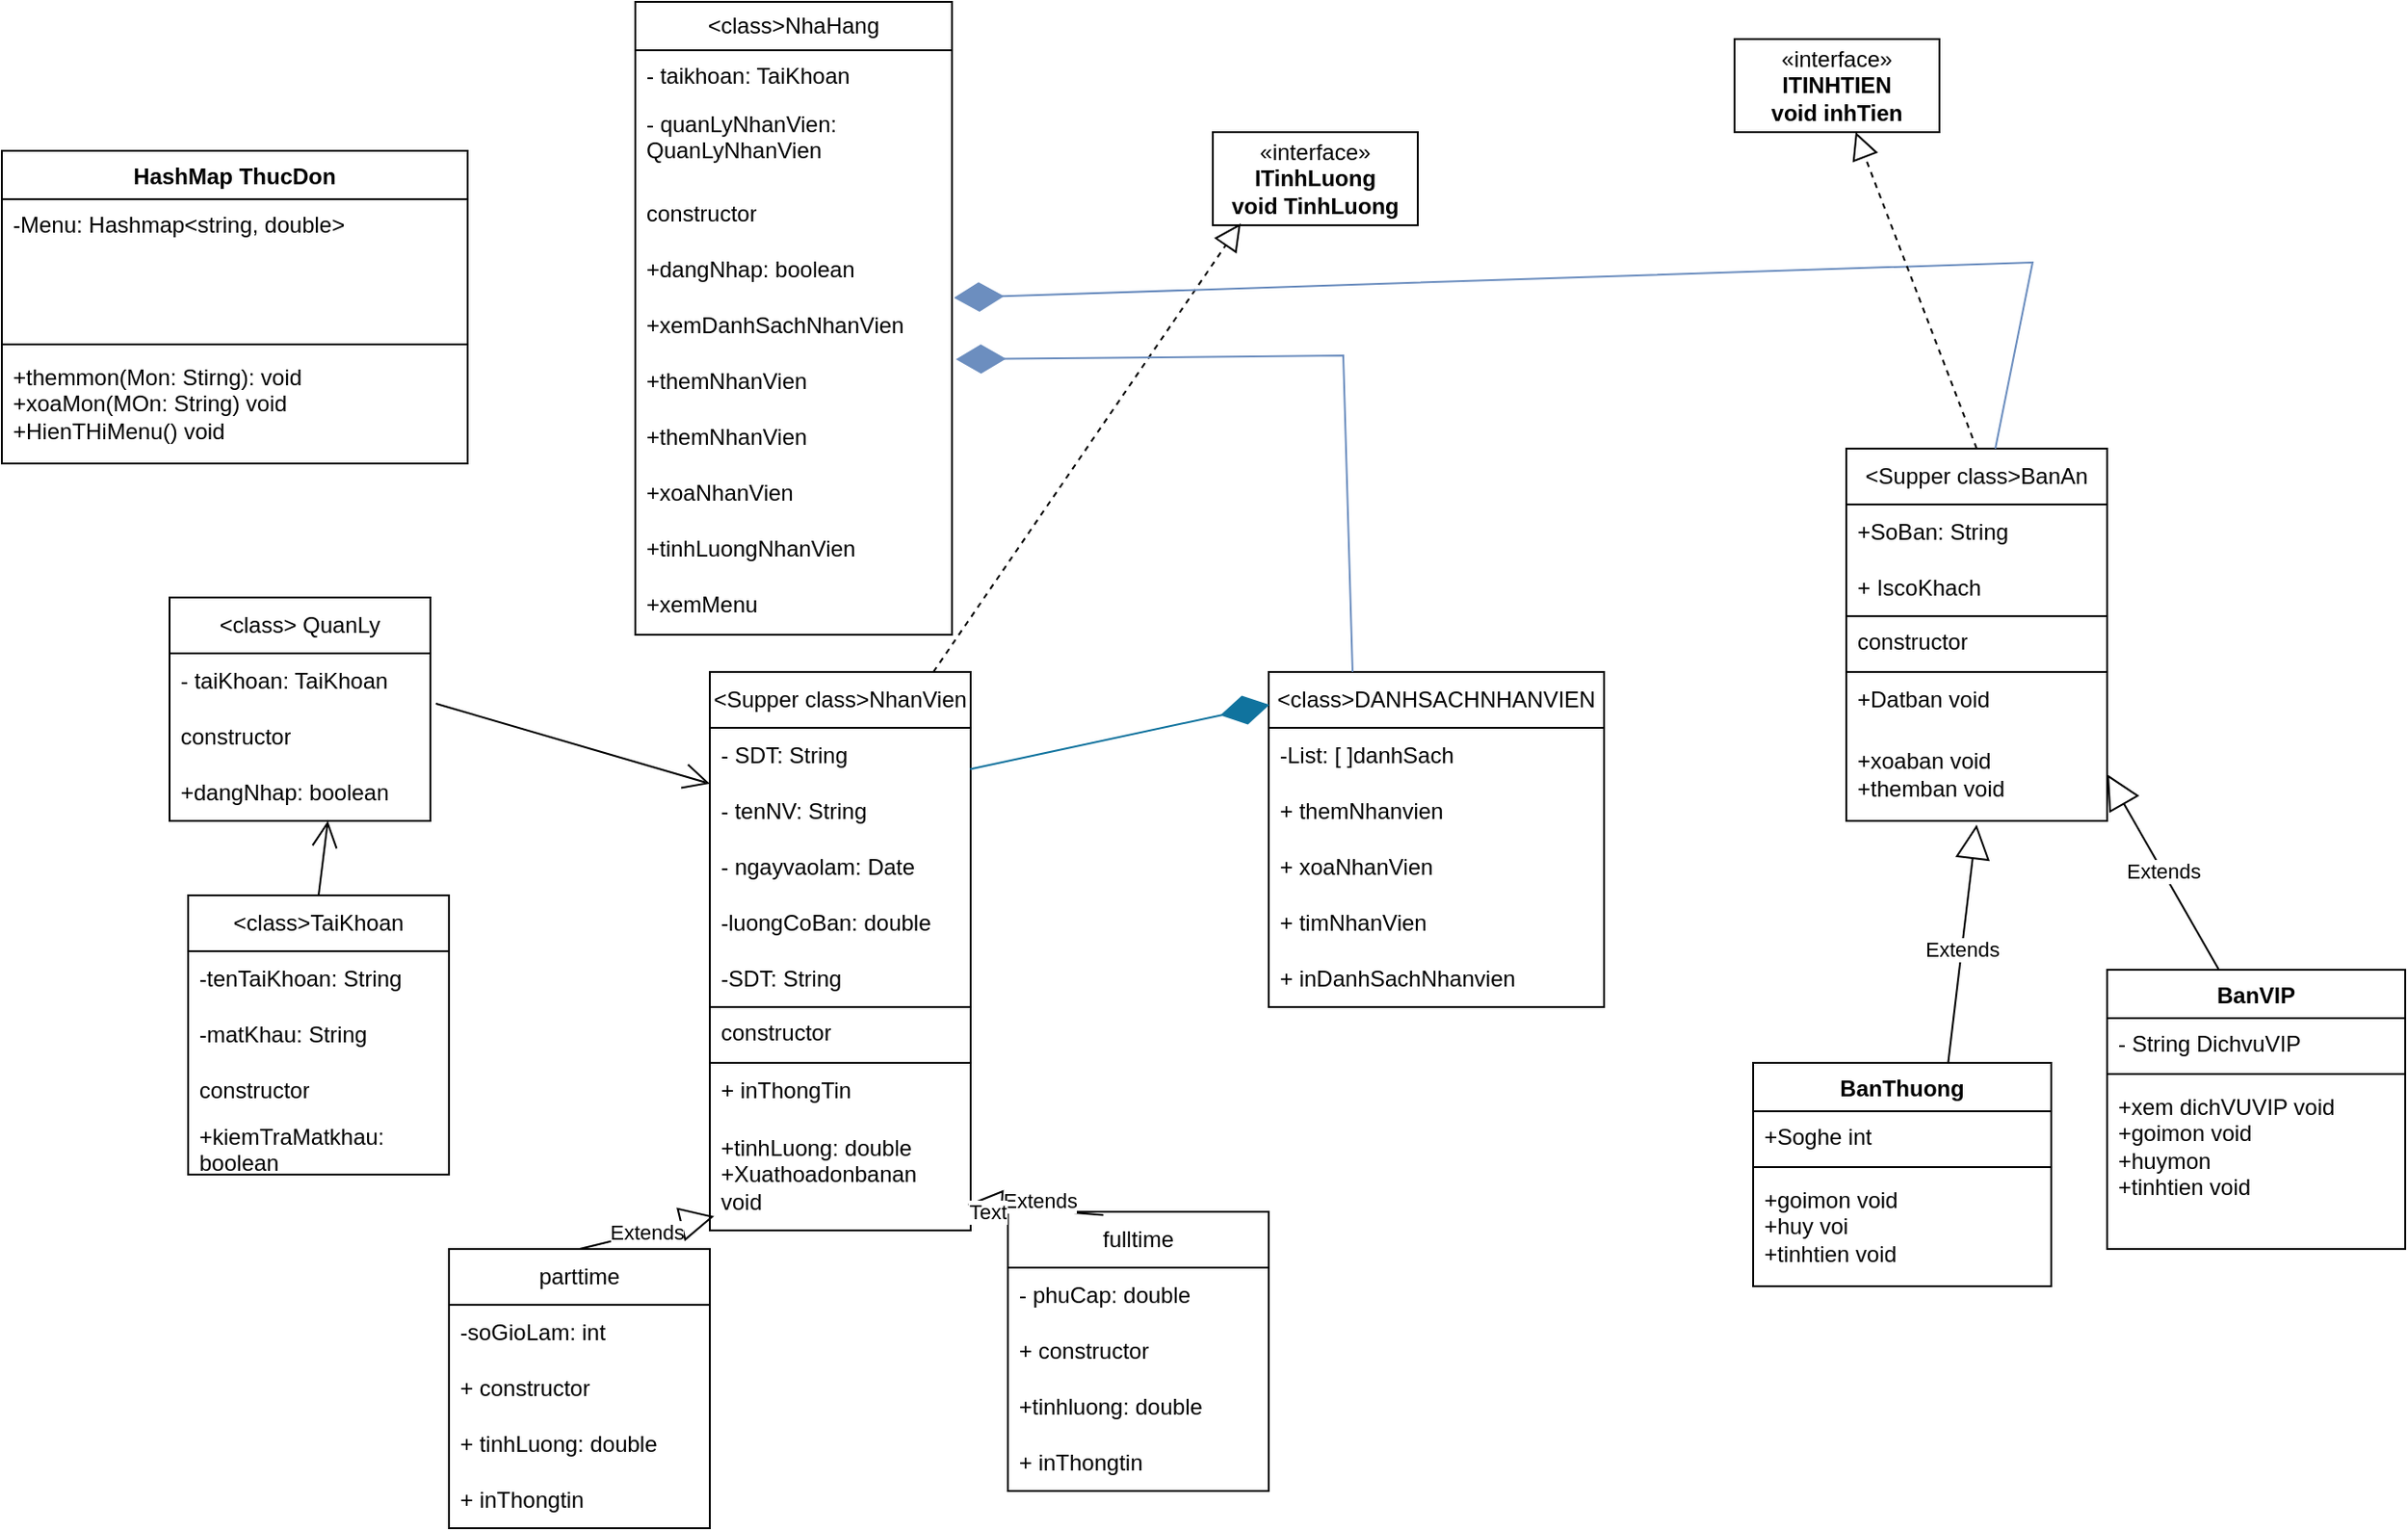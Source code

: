 <mxfile version="25.0.3">
  <diagram name="Trang-1" id="LULvLW1KIduPpgqFY6G2">
    <mxGraphModel dx="1184" dy="625" grid="1" gridSize="10" guides="1" tooltips="1" connect="1" arrows="1" fold="1" page="1" pageScale="1" pageWidth="1654" pageHeight="2336" math="0" shadow="0">
      <root>
        <mxCell id="0" />
        <mxCell id="1" parent="0" />
        <mxCell id="olPiNj3pjFvJZjpQiCiZ-9" value="" style="group" parent="1" vertex="1" connectable="0">
          <mxGeometry x="250" y="50" width="770" height="820" as="geometry" />
        </mxCell>
        <mxCell id="4YUMYSHRzpaiUrm7RpP6-1" value="&amp;lt;Supper class&amp;gt;NhanVien" style="swimlane;fontStyle=0;childLayout=stackLayout;horizontal=1;startSize=30;horizontalStack=0;resizeParent=1;resizeParentMax=0;resizeLast=0;collapsible=1;marginBottom=0;whiteSpace=wrap;html=1;" parent="olPiNj3pjFvJZjpQiCiZ-9" vertex="1">
          <mxGeometry x="290" y="360" width="140" height="300" as="geometry" />
        </mxCell>
        <mxCell id="4YUMYSHRzpaiUrm7RpP6-2" value="- SDT: String" style="text;strokeColor=none;fillColor=none;align=left;verticalAlign=middle;spacingLeft=4;spacingRight=4;overflow=hidden;points=[[0,0.5],[1,0.5]];portConstraint=eastwest;rotatable=0;whiteSpace=wrap;html=1;" parent="4YUMYSHRzpaiUrm7RpP6-1" vertex="1">
          <mxGeometry y="30" width="140" height="30" as="geometry" />
        </mxCell>
        <mxCell id="4YUMYSHRzpaiUrm7RpP6-3" value="- tenNV: String" style="text;strokeColor=none;fillColor=none;align=left;verticalAlign=middle;spacingLeft=4;spacingRight=4;overflow=hidden;points=[[0,0.5],[1,0.5]];portConstraint=eastwest;rotatable=0;whiteSpace=wrap;html=1;" parent="4YUMYSHRzpaiUrm7RpP6-1" vertex="1">
          <mxGeometry y="60" width="140" height="30" as="geometry" />
        </mxCell>
        <mxCell id="olPiNj3pjFvJZjpQiCiZ-5" value="" style="endArrow=open;endFill=1;endSize=12;html=1;rounded=0;entryX=0.607;entryY=1;entryDx=0;entryDy=0;entryPerimeter=0;exitX=1.021;exitY=-0.1;exitDx=0;exitDy=0;exitPerimeter=0;" parent="4YUMYSHRzpaiUrm7RpP6-1" source="4YUMYSHRzpaiUrm7RpP6-36" edge="1">
          <mxGeometry width="160" relative="1" as="geometry">
            <mxPoint x="5" y="130" as="sourcePoint" />
            <mxPoint y="60" as="targetPoint" />
          </mxGeometry>
        </mxCell>
        <mxCell id="4YUMYSHRzpaiUrm7RpP6-18" value="- ngayvaolam: Date" style="text;strokeColor=none;fillColor=none;align=left;verticalAlign=middle;spacingLeft=4;spacingRight=4;overflow=hidden;points=[[0,0.5],[1,0.5]];portConstraint=eastwest;rotatable=0;whiteSpace=wrap;html=1;" parent="4YUMYSHRzpaiUrm7RpP6-1" vertex="1">
          <mxGeometry y="90" width="140" height="30" as="geometry" />
        </mxCell>
        <mxCell id="4YUMYSHRzpaiUrm7RpP6-19" value="-luongCoBan: double" style="text;strokeColor=none;fillColor=none;align=left;verticalAlign=middle;spacingLeft=4;spacingRight=4;overflow=hidden;points=[[0,0.5],[1,0.5]];portConstraint=eastwest;rotatable=0;whiteSpace=wrap;html=1;" parent="4YUMYSHRzpaiUrm7RpP6-1" vertex="1">
          <mxGeometry y="120" width="140" height="30" as="geometry" />
        </mxCell>
        <mxCell id="4YUMYSHRzpaiUrm7RpP6-20" value="-SDT: String" style="text;strokeColor=none;fillColor=none;align=left;verticalAlign=middle;spacingLeft=4;spacingRight=4;overflow=hidden;points=[[0,0.5],[1,0.5]];portConstraint=eastwest;rotatable=0;whiteSpace=wrap;html=1;" parent="4YUMYSHRzpaiUrm7RpP6-1" vertex="1">
          <mxGeometry y="150" width="140" height="30" as="geometry" />
        </mxCell>
        <mxCell id="4YUMYSHRzpaiUrm7RpP6-21" value="constructor" style="text;strokeColor=default;fillColor=none;align=left;verticalAlign=top;spacingLeft=4;spacingRight=4;overflow=hidden;points=[[0,0.5],[1,0.5]];portConstraint=eastwest;rotatable=0;whiteSpace=wrap;html=1;" parent="4YUMYSHRzpaiUrm7RpP6-1" vertex="1">
          <mxGeometry y="180" width="140" height="30" as="geometry" />
        </mxCell>
        <mxCell id="4YUMYSHRzpaiUrm7RpP6-23" value="+ inThongTin" style="text;strokeColor=none;fillColor=none;align=left;verticalAlign=middle;spacingLeft=4;spacingRight=4;overflow=hidden;points=[[0,0.5],[1,0.5]];portConstraint=eastwest;rotatable=0;whiteSpace=wrap;html=1;" parent="4YUMYSHRzpaiUrm7RpP6-1" vertex="1">
          <mxGeometry y="210" width="140" height="30" as="geometry" />
        </mxCell>
        <mxCell id="4YUMYSHRzpaiUrm7RpP6-22" value="+tinhLuong: double&lt;div&gt;+Xuathoadonbanan void&lt;/div&gt;" style="text;strokeColor=none;fillColor=none;align=left;verticalAlign=middle;spacingLeft=4;spacingRight=4;overflow=hidden;points=[[0,0.5],[1,0.5]];portConstraint=eastwest;rotatable=0;whiteSpace=wrap;html=1;" parent="4YUMYSHRzpaiUrm7RpP6-1" vertex="1">
          <mxGeometry y="240" width="140" height="60" as="geometry" />
        </mxCell>
        <mxCell id="4YUMYSHRzpaiUrm7RpP6-5" value="parttime" style="swimlane;fontStyle=0;childLayout=stackLayout;horizontal=1;startSize=30;horizontalStack=0;resizeParent=1;resizeParentMax=0;resizeLast=0;collapsible=1;marginBottom=0;whiteSpace=wrap;html=1;" parent="olPiNj3pjFvJZjpQiCiZ-9" vertex="1">
          <mxGeometry x="150" y="670" width="140" height="150" as="geometry" />
        </mxCell>
        <mxCell id="4YUMYSHRzpaiUrm7RpP6-6" value="-soGioLam: int" style="text;strokeColor=none;fillColor=none;align=left;verticalAlign=middle;spacingLeft=4;spacingRight=4;overflow=hidden;points=[[0,0.5],[1,0.5]];portConstraint=eastwest;rotatable=0;whiteSpace=wrap;html=1;" parent="4YUMYSHRzpaiUrm7RpP6-5" vertex="1">
          <mxGeometry y="30" width="140" height="30" as="geometry" />
        </mxCell>
        <mxCell id="4YUMYSHRzpaiUrm7RpP6-7" value="+ constructor" style="text;strokeColor=none;fillColor=none;align=left;verticalAlign=middle;spacingLeft=4;spacingRight=4;overflow=hidden;points=[[0,0.5],[1,0.5]];portConstraint=eastwest;rotatable=0;whiteSpace=wrap;html=1;" parent="4YUMYSHRzpaiUrm7RpP6-5" vertex="1">
          <mxGeometry y="60" width="140" height="30" as="geometry" />
        </mxCell>
        <mxCell id="4YUMYSHRzpaiUrm7RpP6-17" value="+ tinhLuong: double" style="text;strokeColor=none;fillColor=none;align=left;verticalAlign=middle;spacingLeft=4;spacingRight=4;overflow=hidden;points=[[0,0.5],[1,0.5]];portConstraint=eastwest;rotatable=0;whiteSpace=wrap;html=1;" parent="4YUMYSHRzpaiUrm7RpP6-5" vertex="1">
          <mxGeometry y="90" width="140" height="30" as="geometry" />
        </mxCell>
        <mxCell id="4YUMYSHRzpaiUrm7RpP6-8" value="+ inThongtin" style="text;strokeColor=none;fillColor=none;align=left;verticalAlign=middle;spacingLeft=4;spacingRight=4;overflow=hidden;points=[[0,0.5],[1,0.5]];portConstraint=eastwest;rotatable=0;whiteSpace=wrap;html=1;" parent="4YUMYSHRzpaiUrm7RpP6-5" vertex="1">
          <mxGeometry y="120" width="140" height="30" as="geometry" />
        </mxCell>
        <mxCell id="4YUMYSHRzpaiUrm7RpP6-9" value="fulltime" style="swimlane;fontStyle=0;childLayout=stackLayout;horizontal=1;startSize=30;horizontalStack=0;resizeParent=1;resizeParentMax=0;resizeLast=0;collapsible=1;marginBottom=0;whiteSpace=wrap;html=1;" parent="olPiNj3pjFvJZjpQiCiZ-9" vertex="1">
          <mxGeometry x="450" y="650" width="140" height="150" as="geometry" />
        </mxCell>
        <mxCell id="4YUMYSHRzpaiUrm7RpP6-10" value="- phuCap: double" style="text;strokeColor=none;fillColor=none;align=left;verticalAlign=middle;spacingLeft=4;spacingRight=4;overflow=hidden;points=[[0,0.5],[1,0.5]];portConstraint=eastwest;rotatable=0;whiteSpace=wrap;html=1;" parent="4YUMYSHRzpaiUrm7RpP6-9" vertex="1">
          <mxGeometry y="30" width="140" height="30" as="geometry" />
        </mxCell>
        <mxCell id="4YUMYSHRzpaiUrm7RpP6-11" value="+ constructor" style="text;strokeColor=none;fillColor=none;align=left;verticalAlign=middle;spacingLeft=4;spacingRight=4;overflow=hidden;points=[[0,0.5],[1,0.5]];portConstraint=eastwest;rotatable=0;whiteSpace=wrap;html=1;" parent="4YUMYSHRzpaiUrm7RpP6-9" vertex="1">
          <mxGeometry y="60" width="140" height="30" as="geometry" />
        </mxCell>
        <mxCell id="4YUMYSHRzpaiUrm7RpP6-12" value="+tinhluong: double" style="text;strokeColor=none;fillColor=none;align=left;verticalAlign=middle;spacingLeft=4;spacingRight=4;overflow=hidden;points=[[0,0.5],[1,0.5]];portConstraint=eastwest;rotatable=0;whiteSpace=wrap;html=1;" parent="4YUMYSHRzpaiUrm7RpP6-9" vertex="1">
          <mxGeometry y="90" width="140" height="30" as="geometry" />
        </mxCell>
        <mxCell id="4YUMYSHRzpaiUrm7RpP6-15" value="+ inThongtin" style="text;strokeColor=none;fillColor=none;align=left;verticalAlign=middle;spacingLeft=4;spacingRight=4;overflow=hidden;points=[[0,0.5],[1,0.5]];portConstraint=eastwest;rotatable=0;whiteSpace=wrap;html=1;" parent="4YUMYSHRzpaiUrm7RpP6-9" vertex="1">
          <mxGeometry y="120" width="140" height="30" as="geometry" />
        </mxCell>
        <mxCell id="4YUMYSHRzpaiUrm7RpP6-24" value="&amp;lt;class&amp;gt;DANHSACHNHANVIEN" style="swimlane;fontStyle=0;childLayout=stackLayout;horizontal=1;startSize=30;horizontalStack=0;resizeParent=1;resizeParentMax=0;resizeLast=0;collapsible=1;marginBottom=0;whiteSpace=wrap;html=1;" parent="olPiNj3pjFvJZjpQiCiZ-9" vertex="1">
          <mxGeometry x="590" y="360" width="180" height="180" as="geometry" />
        </mxCell>
        <mxCell id="4YUMYSHRzpaiUrm7RpP6-25" value="-List: [ ]danhSach" style="text;strokeColor=none;fillColor=none;align=left;verticalAlign=middle;spacingLeft=4;spacingRight=4;overflow=hidden;points=[[0,0.5],[1,0.5]];portConstraint=eastwest;rotatable=0;whiteSpace=wrap;html=1;" parent="4YUMYSHRzpaiUrm7RpP6-24" vertex="1">
          <mxGeometry y="30" width="180" height="30" as="geometry" />
        </mxCell>
        <mxCell id="4YUMYSHRzpaiUrm7RpP6-26" value="+ themNhanvien" style="text;strokeColor=none;fillColor=none;align=left;verticalAlign=middle;spacingLeft=4;spacingRight=4;overflow=hidden;points=[[0,0.5],[1,0.5]];portConstraint=eastwest;rotatable=0;whiteSpace=wrap;html=1;" parent="4YUMYSHRzpaiUrm7RpP6-24" vertex="1">
          <mxGeometry y="60" width="180" height="30" as="geometry" />
        </mxCell>
        <mxCell id="4YUMYSHRzpaiUrm7RpP6-27" value="+ xoaNhanVien&lt;span style=&quot;white-space: pre;&quot;&gt;&#x9;&lt;/span&gt;" style="text;strokeColor=none;fillColor=none;align=left;verticalAlign=middle;spacingLeft=4;spacingRight=4;overflow=hidden;points=[[0,0.5],[1,0.5]];portConstraint=eastwest;rotatable=0;whiteSpace=wrap;html=1;" parent="4YUMYSHRzpaiUrm7RpP6-24" vertex="1">
          <mxGeometry y="90" width="180" height="30" as="geometry" />
        </mxCell>
        <mxCell id="4YUMYSHRzpaiUrm7RpP6-28" value="+ timNhanVien" style="text;strokeColor=none;fillColor=none;align=left;verticalAlign=middle;spacingLeft=4;spacingRight=4;overflow=hidden;points=[[0,0.5],[1,0.5]];portConstraint=eastwest;rotatable=0;whiteSpace=wrap;html=1;" parent="4YUMYSHRzpaiUrm7RpP6-24" vertex="1">
          <mxGeometry y="120" width="180" height="30" as="geometry" />
        </mxCell>
        <mxCell id="4YUMYSHRzpaiUrm7RpP6-29" value="+ inDanhSachNhanvien" style="text;strokeColor=none;fillColor=none;align=left;verticalAlign=middle;spacingLeft=4;spacingRight=4;overflow=hidden;points=[[0,0.5],[1,0.5]];portConstraint=eastwest;rotatable=0;whiteSpace=wrap;html=1;" parent="4YUMYSHRzpaiUrm7RpP6-24" vertex="1">
          <mxGeometry y="150" width="180" height="30" as="geometry" />
        </mxCell>
        <mxCell id="4YUMYSHRzpaiUrm7RpP6-34" value="&amp;lt;class&amp;gt; QuanLy" style="swimlane;fontStyle=0;childLayout=stackLayout;horizontal=1;startSize=30;horizontalStack=0;resizeParent=1;resizeParentMax=0;resizeLast=0;collapsible=1;marginBottom=0;whiteSpace=wrap;html=1;" parent="olPiNj3pjFvJZjpQiCiZ-9" vertex="1">
          <mxGeometry y="320" width="140" height="120" as="geometry" />
        </mxCell>
        <mxCell id="4YUMYSHRzpaiUrm7RpP6-35" value="- taiKhoan: TaiKhoan" style="text;strokeColor=none;fillColor=none;align=left;verticalAlign=middle;spacingLeft=4;spacingRight=4;overflow=hidden;points=[[0,0.5],[1,0.5]];portConstraint=eastwest;rotatable=0;whiteSpace=wrap;html=1;" parent="4YUMYSHRzpaiUrm7RpP6-34" vertex="1">
          <mxGeometry y="30" width="140" height="30" as="geometry" />
        </mxCell>
        <mxCell id="4YUMYSHRzpaiUrm7RpP6-36" value="constructor" style="text;strokeColor=none;fillColor=none;align=left;verticalAlign=middle;spacingLeft=4;spacingRight=4;overflow=hidden;points=[[0,0.5],[1,0.5]];portConstraint=eastwest;rotatable=0;whiteSpace=wrap;html=1;" parent="4YUMYSHRzpaiUrm7RpP6-34" vertex="1">
          <mxGeometry y="60" width="140" height="30" as="geometry" />
        </mxCell>
        <mxCell id="4YUMYSHRzpaiUrm7RpP6-37" value="+dangNhap: boolean" style="text;strokeColor=none;fillColor=none;align=left;verticalAlign=middle;spacingLeft=4;spacingRight=4;overflow=hidden;points=[[0,0.5],[1,0.5]];portConstraint=eastwest;rotatable=0;whiteSpace=wrap;html=1;" parent="4YUMYSHRzpaiUrm7RpP6-34" vertex="1">
          <mxGeometry y="90" width="140" height="30" as="geometry" />
        </mxCell>
        <mxCell id="4YUMYSHRzpaiUrm7RpP6-38" value="&amp;lt;class&amp;gt;TaiKhoan" style="swimlane;fontStyle=0;childLayout=stackLayout;horizontal=1;startSize=30;horizontalStack=0;resizeParent=1;resizeParentMax=0;resizeLast=0;collapsible=1;marginBottom=0;whiteSpace=wrap;html=1;" parent="olPiNj3pjFvJZjpQiCiZ-9" vertex="1">
          <mxGeometry x="10" y="480" width="140" height="150" as="geometry" />
        </mxCell>
        <mxCell id="4YUMYSHRzpaiUrm7RpP6-39" value="-tenTaiKhoan: String" style="text;strokeColor=none;fillColor=none;align=left;verticalAlign=middle;spacingLeft=4;spacingRight=4;overflow=hidden;points=[[0,0.5],[1,0.5]];portConstraint=eastwest;rotatable=0;whiteSpace=wrap;html=1;" parent="4YUMYSHRzpaiUrm7RpP6-38" vertex="1">
          <mxGeometry y="30" width="140" height="30" as="geometry" />
        </mxCell>
        <mxCell id="4YUMYSHRzpaiUrm7RpP6-40" value="-matKhau: String" style="text;strokeColor=none;fillColor=none;align=left;verticalAlign=middle;spacingLeft=4;spacingRight=4;overflow=hidden;points=[[0,0.5],[1,0.5]];portConstraint=eastwest;rotatable=0;whiteSpace=wrap;html=1;" parent="4YUMYSHRzpaiUrm7RpP6-38" vertex="1">
          <mxGeometry y="60" width="140" height="30" as="geometry" />
        </mxCell>
        <mxCell id="4YUMYSHRzpaiUrm7RpP6-43" value="constructor" style="text;strokeColor=none;fillColor=none;align=left;verticalAlign=middle;spacingLeft=4;spacingRight=4;overflow=hidden;points=[[0,0.5],[1,0.5]];portConstraint=eastwest;rotatable=0;whiteSpace=wrap;html=1;" parent="4YUMYSHRzpaiUrm7RpP6-38" vertex="1">
          <mxGeometry y="90" width="140" height="30" as="geometry" />
        </mxCell>
        <mxCell id="4YUMYSHRzpaiUrm7RpP6-41" value="+kiemTraMatkhau: boolean" style="text;strokeColor=none;fillColor=none;align=left;verticalAlign=middle;spacingLeft=4;spacingRight=4;overflow=hidden;points=[[0,0.5],[1,0.5]];portConstraint=eastwest;rotatable=0;whiteSpace=wrap;html=1;" parent="4YUMYSHRzpaiUrm7RpP6-38" vertex="1">
          <mxGeometry y="120" width="140" height="30" as="geometry" />
        </mxCell>
        <mxCell id="Eg8PruuSy8XvjrYXQFky-22" value="" style="endArrow=diamondThin;endFill=1;endSize=24;html=1;rounded=0;exitX=0.997;exitY=0.74;exitDx=0;exitDy=0;entryX=0.002;entryY=0.098;entryDx=0;entryDy=0;entryPerimeter=0;exitPerimeter=0;fillColor=#b1ddf0;strokeColor=#10739e;" parent="olPiNj3pjFvJZjpQiCiZ-9" source="4YUMYSHRzpaiUrm7RpP6-2" target="4YUMYSHRzpaiUrm7RpP6-24" edge="1">
          <mxGeometry width="160" relative="1" as="geometry">
            <mxPoint x="440" y="290" as="sourcePoint" />
            <mxPoint x="590" y="290" as="targetPoint" />
          </mxGeometry>
        </mxCell>
        <mxCell id="Eg8PruuSy8XvjrYXQFky-23" value="Extends" style="endArrow=block;endSize=16;endFill=0;html=1;rounded=0;entryX=0.017;entryY=0.873;entryDx=0;entryDy=0;entryPerimeter=0;exitX=0.5;exitY=0;exitDx=0;exitDy=0;" parent="olPiNj3pjFvJZjpQiCiZ-9" source="4YUMYSHRzpaiUrm7RpP6-5" target="4YUMYSHRzpaiUrm7RpP6-22" edge="1">
          <mxGeometry width="160" relative="1" as="geometry">
            <mxPoint x="140" y="540" as="sourcePoint" />
            <mxPoint x="300" y="540" as="targetPoint" />
          </mxGeometry>
        </mxCell>
        <mxCell id="Eg8PruuSy8XvjrYXQFky-24" value="Extends" style="endArrow=block;endSize=16;endFill=0;html=1;rounded=0;exitX=0.366;exitY=0.012;exitDx=0;exitDy=0;exitPerimeter=0;entryX=0.989;entryY=0.767;entryDx=0;entryDy=0;entryPerimeter=0;" parent="olPiNj3pjFvJZjpQiCiZ-9" source="4YUMYSHRzpaiUrm7RpP6-9" target="4YUMYSHRzpaiUrm7RpP6-22" edge="1">
          <mxGeometry x="-0.053" y="-5" width="160" relative="1" as="geometry">
            <mxPoint x="400" y="550" as="sourcePoint" />
            <mxPoint x="439" y="510" as="targetPoint" />
            <mxPoint as="offset" />
          </mxGeometry>
        </mxCell>
        <mxCell id="olPiNj3pjFvJZjpQiCiZ-108" value="Text" style="edgeLabel;html=1;align=center;verticalAlign=middle;resizable=0;points=[];" parent="Eg8PruuSy8XvjrYXQFky-24" vertex="1" connectable="0">
          <mxGeometry x="0.708" y="3" relative="1" as="geometry">
            <mxPoint as="offset" />
          </mxGeometry>
        </mxCell>
        <mxCell id="Eg8PruuSy8XvjrYXQFky-28" value="&amp;lt;class&amp;gt;NhaHang" style="swimlane;fontStyle=0;childLayout=stackLayout;horizontal=1;startSize=26;fillColor=none;horizontalStack=0;resizeParent=1;resizeParentMax=0;resizeLast=0;collapsible=1;marginBottom=0;whiteSpace=wrap;html=1;" parent="olPiNj3pjFvJZjpQiCiZ-9" vertex="1">
          <mxGeometry x="250" width="170" height="340" as="geometry" />
        </mxCell>
        <mxCell id="Eg8PruuSy8XvjrYXQFky-29" value="- taikhoan: TaiKhoan" style="text;strokeColor=none;fillColor=none;align=left;verticalAlign=top;spacingLeft=4;spacingRight=4;overflow=hidden;rotatable=0;points=[[0,0.5],[1,0.5]];portConstraint=eastwest;whiteSpace=wrap;html=1;" parent="Eg8PruuSy8XvjrYXQFky-28" vertex="1">
          <mxGeometry y="26" width="170" height="26" as="geometry" />
        </mxCell>
        <mxCell id="Eg8PruuSy8XvjrYXQFky-30" value="- quanLyNhanVien: QuanLyNhanVien" style="text;strokeColor=none;fillColor=none;align=left;verticalAlign=top;spacingLeft=4;spacingRight=4;overflow=hidden;rotatable=0;points=[[0,0.5],[1,0.5]];portConstraint=eastwest;whiteSpace=wrap;html=1;" parent="Eg8PruuSy8XvjrYXQFky-28" vertex="1">
          <mxGeometry y="52" width="170" height="48" as="geometry" />
        </mxCell>
        <mxCell id="Eg8PruuSy8XvjrYXQFky-31" value="constructor" style="text;strokeColor=none;fillColor=none;align=left;verticalAlign=top;spacingLeft=4;spacingRight=4;overflow=hidden;rotatable=0;points=[[0,0.5],[1,0.5]];portConstraint=eastwest;whiteSpace=wrap;html=1;" parent="Eg8PruuSy8XvjrYXQFky-28" vertex="1">
          <mxGeometry y="100" width="170" height="30" as="geometry" />
        </mxCell>
        <mxCell id="Eg8PruuSy8XvjrYXQFky-32" value="+dangNhap: boolean" style="text;strokeColor=none;fillColor=none;align=left;verticalAlign=top;spacingLeft=4;spacingRight=4;overflow=hidden;rotatable=0;points=[[0,0.5],[1,0.5]];portConstraint=eastwest;whiteSpace=wrap;html=1;" parent="Eg8PruuSy8XvjrYXQFky-28" vertex="1">
          <mxGeometry y="130" width="170" height="30" as="geometry" />
        </mxCell>
        <mxCell id="Eg8PruuSy8XvjrYXQFky-33" value="+xemDanhSachNhanVien" style="text;strokeColor=none;fillColor=none;align=left;verticalAlign=top;spacingLeft=4;spacingRight=4;overflow=hidden;rotatable=0;points=[[0,0.5],[1,0.5]];portConstraint=eastwest;whiteSpace=wrap;html=1;" parent="Eg8PruuSy8XvjrYXQFky-28" vertex="1">
          <mxGeometry y="160" width="170" height="30" as="geometry" />
        </mxCell>
        <mxCell id="Eg8PruuSy8XvjrYXQFky-34" value="+themNhanVien" style="text;strokeColor=none;fillColor=none;align=left;verticalAlign=top;spacingLeft=4;spacingRight=4;overflow=hidden;rotatable=0;points=[[0,0.5],[1,0.5]];portConstraint=eastwest;whiteSpace=wrap;html=1;" parent="Eg8PruuSy8XvjrYXQFky-28" vertex="1">
          <mxGeometry y="190" width="170" height="30" as="geometry" />
        </mxCell>
        <mxCell id="olPiNj3pjFvJZjpQiCiZ-25" value="+themNhanVien" style="text;strokeColor=none;fillColor=none;align=left;verticalAlign=top;spacingLeft=4;spacingRight=4;overflow=hidden;rotatable=0;points=[[0,0.5],[1,0.5]];portConstraint=eastwest;whiteSpace=wrap;html=1;" parent="Eg8PruuSy8XvjrYXQFky-28" vertex="1">
          <mxGeometry y="220" width="170" height="30" as="geometry" />
        </mxCell>
        <mxCell id="Eg8PruuSy8XvjrYXQFky-36" value="+xoaNhanVien" style="text;strokeColor=none;fillColor=none;align=left;verticalAlign=top;spacingLeft=4;spacingRight=4;overflow=hidden;rotatable=0;points=[[0,0.5],[1,0.5]];portConstraint=eastwest;whiteSpace=wrap;html=1;" parent="Eg8PruuSy8XvjrYXQFky-28" vertex="1">
          <mxGeometry y="250" width="170" height="30" as="geometry" />
        </mxCell>
        <mxCell id="Eg8PruuSy8XvjrYXQFky-37" value="+tinhLuongNhanVien" style="text;strokeColor=none;fillColor=none;align=left;verticalAlign=top;spacingLeft=4;spacingRight=4;overflow=hidden;rotatable=0;points=[[0,0.5],[1,0.5]];portConstraint=eastwest;whiteSpace=wrap;html=1;" parent="Eg8PruuSy8XvjrYXQFky-28" vertex="1">
          <mxGeometry y="280" width="170" height="30" as="geometry" />
        </mxCell>
        <mxCell id="Eg8PruuSy8XvjrYXQFky-38" value="+xemMenu" style="text;strokeColor=none;fillColor=none;align=left;verticalAlign=top;spacingLeft=4;spacingRight=4;overflow=hidden;rotatable=0;points=[[0,0.5],[1,0.5]];portConstraint=eastwest;whiteSpace=wrap;html=1;" parent="Eg8PruuSy8XvjrYXQFky-28" vertex="1">
          <mxGeometry y="310" width="170" height="30" as="geometry" />
        </mxCell>
        <mxCell id="olPiNj3pjFvJZjpQiCiZ-4" value="" style="endArrow=open;endFill=1;endSize=12;html=1;rounded=0;entryX=0.607;entryY=1;entryDx=0;entryDy=0;entryPerimeter=0;exitX=0.5;exitY=0;exitDx=0;exitDy=0;" parent="olPiNj3pjFvJZjpQiCiZ-9" source="4YUMYSHRzpaiUrm7RpP6-38" target="4YUMYSHRzpaiUrm7RpP6-37" edge="1">
          <mxGeometry width="160" relative="1" as="geometry">
            <mxPoint x="90" y="500" as="sourcePoint" />
            <mxPoint x="250" y="500" as="targetPoint" />
          </mxGeometry>
        </mxCell>
        <mxCell id="olPiNj3pjFvJZjpQiCiZ-7" value="«interface»&lt;br&gt;&lt;b&gt;ITinhLuong&lt;/b&gt;&lt;div&gt;&lt;b&gt;void TinhLuong&lt;/b&gt;&lt;/div&gt;" style="html=1;whiteSpace=wrap;" parent="olPiNj3pjFvJZjpQiCiZ-9" vertex="1">
          <mxGeometry x="560" y="70" width="110" height="50" as="geometry" />
        </mxCell>
        <mxCell id="olPiNj3pjFvJZjpQiCiZ-8" value="" style="endArrow=block;dashed=1;endFill=0;endSize=12;html=1;rounded=0;entryX=0.136;entryY=0.98;entryDx=0;entryDy=0;entryPerimeter=0;" parent="olPiNj3pjFvJZjpQiCiZ-9" target="olPiNj3pjFvJZjpQiCiZ-7" edge="1">
          <mxGeometry width="160" relative="1" as="geometry">
            <mxPoint x="410" y="360" as="sourcePoint" />
            <mxPoint x="590" y="350" as="targetPoint" />
          </mxGeometry>
        </mxCell>
        <mxCell id="olPiNj3pjFvJZjpQiCiZ-24" value="" style="endArrow=diamondThin;endFill=1;endSize=24;html=1;rounded=0;entryX=1.012;entryY=0.067;entryDx=0;entryDy=0;entryPerimeter=0;exitX=0.25;exitY=0;exitDx=0;exitDy=0;fillColor=#dae8fc;strokeColor=#6c8ebf;gradientColor=#7ea6e0;" parent="olPiNj3pjFvJZjpQiCiZ-9" source="4YUMYSHRzpaiUrm7RpP6-24" target="Eg8PruuSy8XvjrYXQFky-34" edge="1">
          <mxGeometry width="160" relative="1" as="geometry">
            <mxPoint x="630" y="350" as="sourcePoint" />
            <mxPoint x="790" y="350" as="targetPoint" />
            <Array as="points">
              <mxPoint x="630" y="190" />
            </Array>
          </mxGeometry>
        </mxCell>
        <mxCell id="olPiNj3pjFvJZjpQiCiZ-10" value="HashMap ThucDon" style="swimlane;fontStyle=1;align=center;verticalAlign=top;childLayout=stackLayout;horizontal=1;startSize=26;horizontalStack=0;resizeParent=1;resizeParentMax=0;resizeLast=0;collapsible=1;marginBottom=0;whiteSpace=wrap;html=1;swimlaneFillColor=default;" parent="1" vertex="1">
          <mxGeometry x="160" y="130" width="250" height="168" as="geometry" />
        </mxCell>
        <mxCell id="olPiNj3pjFvJZjpQiCiZ-11" value="-Menu: Hashmap&amp;lt;string, double&amp;gt;" style="text;strokeColor=none;fillColor=none;align=left;verticalAlign=top;spacingLeft=4;spacingRight=4;overflow=hidden;rotatable=0;points=[[0,0.5],[1,0.5]];portConstraint=eastwest;whiteSpace=wrap;html=1;" parent="olPiNj3pjFvJZjpQiCiZ-10" vertex="1">
          <mxGeometry y="26" width="250" height="74" as="geometry" />
        </mxCell>
        <mxCell id="olPiNj3pjFvJZjpQiCiZ-12" value="" style="line;strokeWidth=1;fillColor=none;align=left;verticalAlign=middle;spacingTop=-1;spacingLeft=3;spacingRight=3;rotatable=0;labelPosition=right;points=[];portConstraint=eastwest;strokeColor=inherit;" parent="olPiNj3pjFvJZjpQiCiZ-10" vertex="1">
          <mxGeometry y="100" width="250" height="8" as="geometry" />
        </mxCell>
        <mxCell id="olPiNj3pjFvJZjpQiCiZ-13" value="+themmon(Mon: Stirng): void&lt;div&gt;+xoaMon(MOn: String) void&lt;/div&gt;&lt;div&gt;+HienTHiMenu() void&lt;/div&gt;" style="text;strokeColor=none;fillColor=none;align=left;verticalAlign=top;spacingLeft=4;spacingRight=4;overflow=hidden;rotatable=0;points=[[0,0.5],[1,0.5]];portConstraint=eastwest;whiteSpace=wrap;html=1;swimlaneFillColor=default;" parent="olPiNj3pjFvJZjpQiCiZ-10" vertex="1">
          <mxGeometry y="108" width="250" height="60" as="geometry" />
        </mxCell>
        <mxCell id="olPiNj3pjFvJZjpQiCiZ-23" value="«interface»&lt;br&gt;&lt;b&gt;ITINHTIEN&lt;/b&gt;&lt;div&gt;&lt;b&gt;void inhTien&lt;/b&gt;&lt;/div&gt;" style="html=1;whiteSpace=wrap;" parent="1" vertex="1">
          <mxGeometry x="1090" y="70" width="110" height="50" as="geometry" />
        </mxCell>
        <mxCell id="olPiNj3pjFvJZjpQiCiZ-90" value="&amp;lt;Supper class&amp;gt;BanAn" style="swimlane;fontStyle=0;childLayout=stackLayout;horizontal=1;startSize=30;horizontalStack=0;resizeParent=1;resizeParentMax=0;resizeLast=0;collapsible=1;marginBottom=0;whiteSpace=wrap;html=1;" parent="1" vertex="1">
          <mxGeometry x="1150" y="290" width="140" height="200" as="geometry" />
        </mxCell>
        <mxCell id="olPiNj3pjFvJZjpQiCiZ-91" value="+SoBan: String" style="text;strokeColor=none;fillColor=none;align=left;verticalAlign=middle;spacingLeft=4;spacingRight=4;overflow=hidden;points=[[0,0.5],[1,0.5]];portConstraint=eastwest;rotatable=0;whiteSpace=wrap;html=1;" parent="olPiNj3pjFvJZjpQiCiZ-90" vertex="1">
          <mxGeometry y="30" width="140" height="30" as="geometry" />
        </mxCell>
        <mxCell id="olPiNj3pjFvJZjpQiCiZ-92" value="+ IscoKhach" style="text;strokeColor=none;fillColor=none;align=left;verticalAlign=middle;spacingLeft=4;spacingRight=4;overflow=hidden;points=[[0,0.5],[1,0.5]];portConstraint=eastwest;rotatable=0;whiteSpace=wrap;html=1;" parent="olPiNj3pjFvJZjpQiCiZ-90" vertex="1">
          <mxGeometry y="60" width="140" height="30" as="geometry" />
        </mxCell>
        <mxCell id="olPiNj3pjFvJZjpQiCiZ-97" value="constructor" style="text;strokeColor=default;fillColor=none;align=left;verticalAlign=top;spacingLeft=4;spacingRight=4;overflow=hidden;points=[[0,0.5],[1,0.5]];portConstraint=eastwest;rotatable=0;whiteSpace=wrap;html=1;" parent="olPiNj3pjFvJZjpQiCiZ-90" vertex="1">
          <mxGeometry y="90" width="140" height="30" as="geometry" />
        </mxCell>
        <mxCell id="olPiNj3pjFvJZjpQiCiZ-98" value="+Datban void" style="text;strokeColor=none;fillColor=none;align=left;verticalAlign=middle;spacingLeft=4;spacingRight=4;overflow=hidden;points=[[0,0.5],[1,0.5]];portConstraint=eastwest;rotatable=0;whiteSpace=wrap;html=1;" parent="olPiNj3pjFvJZjpQiCiZ-90" vertex="1">
          <mxGeometry y="120" width="140" height="30" as="geometry" />
        </mxCell>
        <mxCell id="olPiNj3pjFvJZjpQiCiZ-99" value="+xoaban void&lt;div&gt;+themban void&lt;/div&gt;" style="text;strokeColor=none;fillColor=none;align=left;verticalAlign=middle;spacingLeft=4;spacingRight=4;overflow=hidden;points=[[0,0.5],[1,0.5]];portConstraint=eastwest;rotatable=0;whiteSpace=wrap;html=1;" parent="olPiNj3pjFvJZjpQiCiZ-90" vertex="1">
          <mxGeometry y="150" width="140" height="50" as="geometry" />
        </mxCell>
        <mxCell id="olPiNj3pjFvJZjpQiCiZ-104" value="BanVIP" style="swimlane;fontStyle=1;align=center;verticalAlign=top;childLayout=stackLayout;horizontal=1;startSize=26;horizontalStack=0;resizeParent=1;resizeParentMax=0;resizeLast=0;collapsible=1;marginBottom=0;whiteSpace=wrap;html=1;" parent="1" vertex="1">
          <mxGeometry x="1290" y="570" width="160" height="150" as="geometry" />
        </mxCell>
        <mxCell id="olPiNj3pjFvJZjpQiCiZ-105" value="- String DichvuVIP" style="text;strokeColor=none;fillColor=none;align=left;verticalAlign=top;spacingLeft=4;spacingRight=4;overflow=hidden;rotatable=0;points=[[0,0.5],[1,0.5]];portConstraint=eastwest;whiteSpace=wrap;html=1;" parent="olPiNj3pjFvJZjpQiCiZ-104" vertex="1">
          <mxGeometry y="26" width="160" height="26" as="geometry" />
        </mxCell>
        <mxCell id="olPiNj3pjFvJZjpQiCiZ-106" value="" style="line;strokeWidth=1;fillColor=none;align=left;verticalAlign=middle;spacingTop=-1;spacingLeft=3;spacingRight=3;rotatable=0;labelPosition=right;points=[];portConstraint=eastwest;strokeColor=inherit;" parent="olPiNj3pjFvJZjpQiCiZ-104" vertex="1">
          <mxGeometry y="52" width="160" height="8" as="geometry" />
        </mxCell>
        <mxCell id="olPiNj3pjFvJZjpQiCiZ-107" value="+xem dichVUVIP void&lt;div&gt;+goimon void&lt;/div&gt;&lt;div&gt;+huymon&lt;/div&gt;&lt;div&gt;+tinhtien void&lt;/div&gt;" style="text;strokeColor=none;fillColor=none;align=left;verticalAlign=top;spacingLeft=4;spacingRight=4;overflow=hidden;rotatable=0;points=[[0,0.5],[1,0.5]];portConstraint=eastwest;whiteSpace=wrap;html=1;" parent="olPiNj3pjFvJZjpQiCiZ-104" vertex="1">
          <mxGeometry y="60" width="160" height="90" as="geometry" />
        </mxCell>
        <mxCell id="olPiNj3pjFvJZjpQiCiZ-109" value="Extends" style="endArrow=block;endSize=16;endFill=0;html=1;rounded=0;entryX=0.5;entryY=1.04;entryDx=0;entryDy=0;entryPerimeter=0;exitX=0.65;exitY=0.047;exitDx=0;exitDy=0;exitPerimeter=0;" parent="1" source="olPiNj3pjFvJZjpQiCiZ-117" target="olPiNj3pjFvJZjpQiCiZ-99" edge="1">
          <mxGeometry width="160" relative="1" as="geometry">
            <mxPoint x="1307.04" y="748.3" as="sourcePoint" />
            <mxPoint x="1240" y="510" as="targetPoint" />
          </mxGeometry>
        </mxCell>
        <mxCell id="olPiNj3pjFvJZjpQiCiZ-110" value="Extends" style="endArrow=block;endSize=16;endFill=0;html=1;rounded=0;entryX=1;entryY=0.5;entryDx=0;entryDy=0;exitX=0.419;exitY=-0.05;exitDx=0;exitDy=0;exitPerimeter=0;" parent="1" target="olPiNj3pjFvJZjpQiCiZ-99" edge="1">
          <mxGeometry width="160" relative="1" as="geometry">
            <mxPoint x="1350" y="570" as="sourcePoint" />
            <mxPoint x="1413" y="465" as="targetPoint" />
          </mxGeometry>
        </mxCell>
        <mxCell id="olPiNj3pjFvJZjpQiCiZ-111" value="" style="endArrow=diamondThin;endFill=1;endSize=24;html=1;rounded=0;entryX=1.006;entryY=-0.033;entryDx=0;entryDy=0;entryPerimeter=0;fillColor=#dae8fc;gradientColor=#7ea6e0;strokeColor=#6c8ebf;" parent="1" target="Eg8PruuSy8XvjrYXQFky-33" edge="1">
          <mxGeometry width="160" relative="1" as="geometry">
            <mxPoint x="1230" y="290" as="sourcePoint" />
            <mxPoint x="1180" y="180" as="targetPoint" />
            <Array as="points">
              <mxPoint x="1250" y="190" />
            </Array>
          </mxGeometry>
        </mxCell>
        <mxCell id="olPiNj3pjFvJZjpQiCiZ-117" value="BanThuong" style="swimlane;fontStyle=1;align=center;verticalAlign=top;childLayout=stackLayout;horizontal=1;startSize=26;horizontalStack=0;resizeParent=1;resizeParentMax=0;resizeLast=0;collapsible=1;marginBottom=0;whiteSpace=wrap;html=1;" parent="1" vertex="1">
          <mxGeometry x="1100" y="620" width="160" height="120" as="geometry" />
        </mxCell>
        <mxCell id="olPiNj3pjFvJZjpQiCiZ-118" value="+Soghe int" style="text;strokeColor=none;fillColor=none;align=left;verticalAlign=top;spacingLeft=4;spacingRight=4;overflow=hidden;rotatable=0;points=[[0,0.5],[1,0.5]];portConstraint=eastwest;whiteSpace=wrap;html=1;" parent="olPiNj3pjFvJZjpQiCiZ-117" vertex="1">
          <mxGeometry y="26" width="160" height="26" as="geometry" />
        </mxCell>
        <mxCell id="olPiNj3pjFvJZjpQiCiZ-119" value="" style="line;strokeWidth=1;fillColor=none;align=left;verticalAlign=middle;spacingTop=-1;spacingLeft=3;spacingRight=3;rotatable=0;labelPosition=right;points=[];portConstraint=eastwest;strokeColor=inherit;" parent="olPiNj3pjFvJZjpQiCiZ-117" vertex="1">
          <mxGeometry y="52" width="160" height="8" as="geometry" />
        </mxCell>
        <mxCell id="olPiNj3pjFvJZjpQiCiZ-120" value="+goimon void&lt;div&gt;+huy voi&lt;/div&gt;&lt;div&gt;+tinhtien void&lt;/div&gt;" style="text;strokeColor=none;fillColor=none;align=left;verticalAlign=top;spacingLeft=4;spacingRight=4;overflow=hidden;rotatable=0;points=[[0,0.5],[1,0.5]];portConstraint=eastwest;whiteSpace=wrap;html=1;" parent="olPiNj3pjFvJZjpQiCiZ-117" vertex="1">
          <mxGeometry y="60" width="160" height="60" as="geometry" />
        </mxCell>
        <mxCell id="olPiNj3pjFvJZjpQiCiZ-121" value="" style="endArrow=block;dashed=1;endFill=0;endSize=12;html=1;rounded=0;entryX=0.136;entryY=0.98;entryDx=0;entryDy=0;entryPerimeter=0;exitX=0.5;exitY=0;exitDx=0;exitDy=0;" parent="1" source="olPiNj3pjFvJZjpQiCiZ-90" edge="1">
          <mxGeometry width="160" relative="1" as="geometry">
            <mxPoint x="990" y="361" as="sourcePoint" />
            <mxPoint x="1155" y="120" as="targetPoint" />
          </mxGeometry>
        </mxCell>
      </root>
    </mxGraphModel>
  </diagram>
</mxfile>
